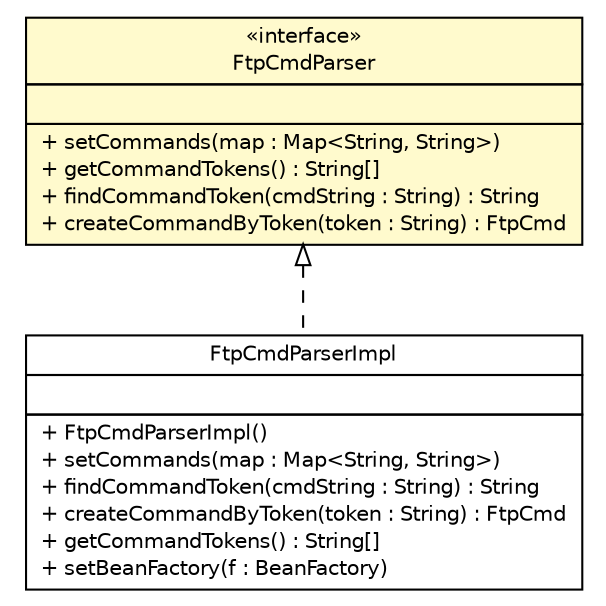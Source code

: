 #!/usr/local/bin/dot
#
# Class diagram 
# Generated by UMLGraph version 5.1 (http://www.umlgraph.org/)
#

digraph G {
	edge [fontname="Helvetica",fontsize=10,labelfontname="Helvetica",labelfontsize=10];
	node [fontname="Helvetica",fontsize=10,shape=plaintext];
	nodesep=0.25;
	ranksep=0.5;
	// com.apporiented.hermesftp.parser.FtpCmdParser
	c8515 [label=<<table title="com.apporiented.hermesftp.parser.FtpCmdParser" border="0" cellborder="1" cellspacing="0" cellpadding="2" port="p" bgcolor="lemonChiffon" href="./FtpCmdParser.html">
		<tr><td><table border="0" cellspacing="0" cellpadding="1">
<tr><td align="center" balign="center"> &#171;interface&#187; </td></tr>
<tr><td align="center" balign="center"> FtpCmdParser </td></tr>
		</table></td></tr>
		<tr><td><table border="0" cellspacing="0" cellpadding="1">
<tr><td align="left" balign="left">  </td></tr>
		</table></td></tr>
		<tr><td><table border="0" cellspacing="0" cellpadding="1">
<tr><td align="left" balign="left"> + setCommands(map : Map&lt;String, String&gt;) </td></tr>
<tr><td align="left" balign="left"> + getCommandTokens() : String[] </td></tr>
<tr><td align="left" balign="left"> + findCommandToken(cmdString : String) : String </td></tr>
<tr><td align="left" balign="left"> + createCommandByToken(token : String) : FtpCmd </td></tr>
		</table></td></tr>
		</table>>, fontname="Helvetica", fontcolor="black", fontsize=10.0];
	// com.apporiented.hermesftp.parser.impl.FtpCmdParserImpl
	c8517 [label=<<table title="com.apporiented.hermesftp.parser.impl.FtpCmdParserImpl" border="0" cellborder="1" cellspacing="0" cellpadding="2" port="p" href="./impl/FtpCmdParserImpl.html">
		<tr><td><table border="0" cellspacing="0" cellpadding="1">
<tr><td align="center" balign="center"> FtpCmdParserImpl </td></tr>
		</table></td></tr>
		<tr><td><table border="0" cellspacing="0" cellpadding="1">
<tr><td align="left" balign="left">  </td></tr>
		</table></td></tr>
		<tr><td><table border="0" cellspacing="0" cellpadding="1">
<tr><td align="left" balign="left"> + FtpCmdParserImpl() </td></tr>
<tr><td align="left" balign="left"> + setCommands(map : Map&lt;String, String&gt;) </td></tr>
<tr><td align="left" balign="left"> + findCommandToken(cmdString : String) : String </td></tr>
<tr><td align="left" balign="left"> + createCommandByToken(token : String) : FtpCmd </td></tr>
<tr><td align="left" balign="left"> + getCommandTokens() : String[] </td></tr>
<tr><td align="left" balign="left"> + setBeanFactory(f : BeanFactory) </td></tr>
		</table></td></tr>
		</table>>, fontname="Helvetica", fontcolor="black", fontsize=10.0];
	//com.apporiented.hermesftp.parser.impl.FtpCmdParserImpl implements com.apporiented.hermesftp.parser.FtpCmdParser
	c8515:p -> c8517:p [dir=back,arrowtail=empty,style=dashed];
}

